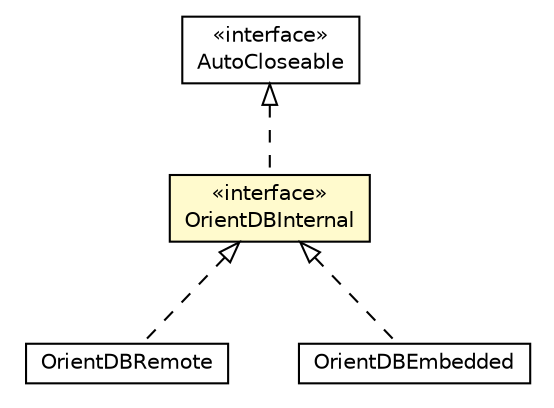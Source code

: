 #!/usr/local/bin/dot
#
# Class diagram 
# Generated by UMLGraph version R5_6-24-gf6e263 (http://www.umlgraph.org/)
#

digraph G {
	edge [fontname="Helvetica",fontsize=10,labelfontname="Helvetica",labelfontsize=10];
	node [fontname="Helvetica",fontsize=10,shape=plaintext];
	nodesep=0.25;
	ranksep=0.5;
	// com.orientechnologies.orient.core.db.OrientDBRemote
	c7642324 [label=<<table title="com.orientechnologies.orient.core.db.OrientDBRemote" border="0" cellborder="1" cellspacing="0" cellpadding="2" port="p" href="./OrientDBRemote.html">
		<tr><td><table border="0" cellspacing="0" cellpadding="1">
<tr><td align="center" balign="center"> OrientDBRemote </td></tr>
		</table></td></tr>
		</table>>, URL="./OrientDBRemote.html", fontname="Helvetica", fontcolor="black", fontsize=10.0];
	// com.orientechnologies.orient.core.db.OrientDBEmbedded
	c7642327 [label=<<table title="com.orientechnologies.orient.core.db.OrientDBEmbedded" border="0" cellborder="1" cellspacing="0" cellpadding="2" port="p" href="./OrientDBEmbedded.html">
		<tr><td><table border="0" cellspacing="0" cellpadding="1">
<tr><td align="center" balign="center"> OrientDBEmbedded </td></tr>
		</table></td></tr>
		</table>>, URL="./OrientDBEmbedded.html", fontname="Helvetica", fontcolor="black", fontsize=10.0];
	// com.orientechnologies.orient.core.db.OrientDBInternal
	c7642347 [label=<<table title="com.orientechnologies.orient.core.db.OrientDBInternal" border="0" cellborder="1" cellspacing="0" cellpadding="2" port="p" bgcolor="lemonChiffon" href="./OrientDBInternal.html">
		<tr><td><table border="0" cellspacing="0" cellpadding="1">
<tr><td align="center" balign="center"> &#171;interface&#187; </td></tr>
<tr><td align="center" balign="center"> OrientDBInternal </td></tr>
		</table></td></tr>
		</table>>, URL="./OrientDBInternal.html", fontname="Helvetica", fontcolor="black", fontsize=10.0];
	//com.orientechnologies.orient.core.db.OrientDBRemote implements com.orientechnologies.orient.core.db.OrientDBInternal
	c7642347:p -> c7642324:p [dir=back,arrowtail=empty,style=dashed];
	//com.orientechnologies.orient.core.db.OrientDBEmbedded implements com.orientechnologies.orient.core.db.OrientDBInternal
	c7642347:p -> c7642327:p [dir=back,arrowtail=empty,style=dashed];
	//com.orientechnologies.orient.core.db.OrientDBInternal implements java.lang.AutoCloseable
	c7644830:p -> c7642347:p [dir=back,arrowtail=empty,style=dashed];
	// java.lang.AutoCloseable
	c7644830 [label=<<table title="java.lang.AutoCloseable" border="0" cellborder="1" cellspacing="0" cellpadding="2" port="p" href="http://java.sun.com/j2se/1.4.2/docs/api/java/lang/AutoCloseable.html">
		<tr><td><table border="0" cellspacing="0" cellpadding="1">
<tr><td align="center" balign="center"> &#171;interface&#187; </td></tr>
<tr><td align="center" balign="center"> AutoCloseable </td></tr>
		</table></td></tr>
		</table>>, URL="http://java.sun.com/j2se/1.4.2/docs/api/java/lang/AutoCloseable.html", fontname="Helvetica", fontcolor="black", fontsize=10.0];
}

